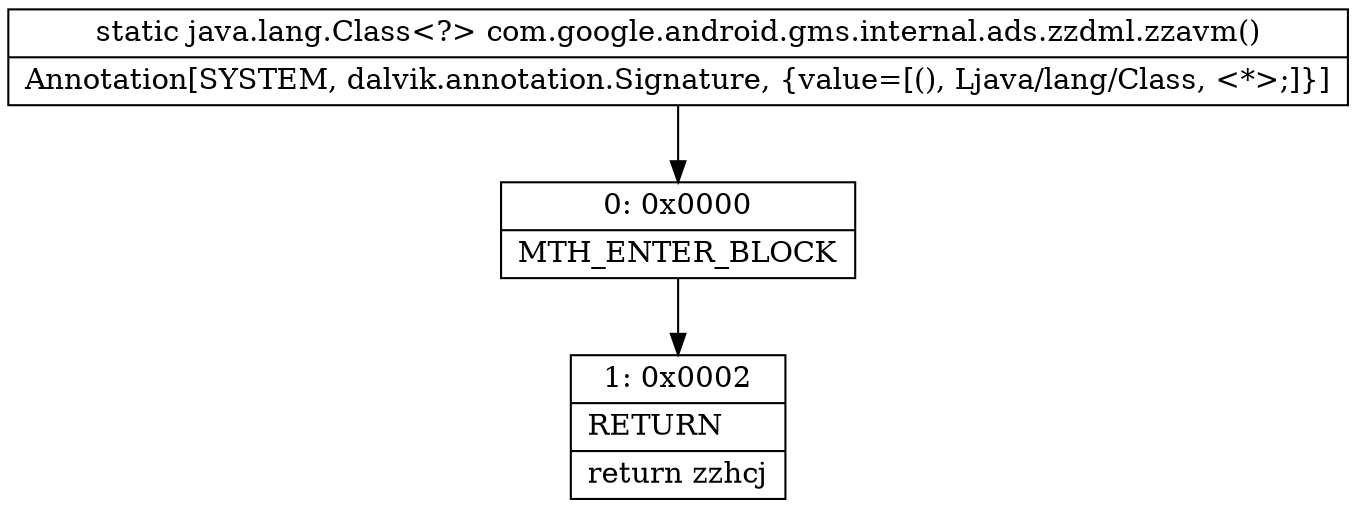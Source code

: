 digraph "CFG forcom.google.android.gms.internal.ads.zzdml.zzavm()Ljava\/lang\/Class;" {
Node_0 [shape=record,label="{0\:\ 0x0000|MTH_ENTER_BLOCK\l}"];
Node_1 [shape=record,label="{1\:\ 0x0002|RETURN\l|return zzhcj\l}"];
MethodNode[shape=record,label="{static java.lang.Class\<?\> com.google.android.gms.internal.ads.zzdml.zzavm()  | Annotation[SYSTEM, dalvik.annotation.Signature, \{value=[(), Ljava\/lang\/Class, \<*\>;]\}]\l}"];
MethodNode -> Node_0;
Node_0 -> Node_1;
}

